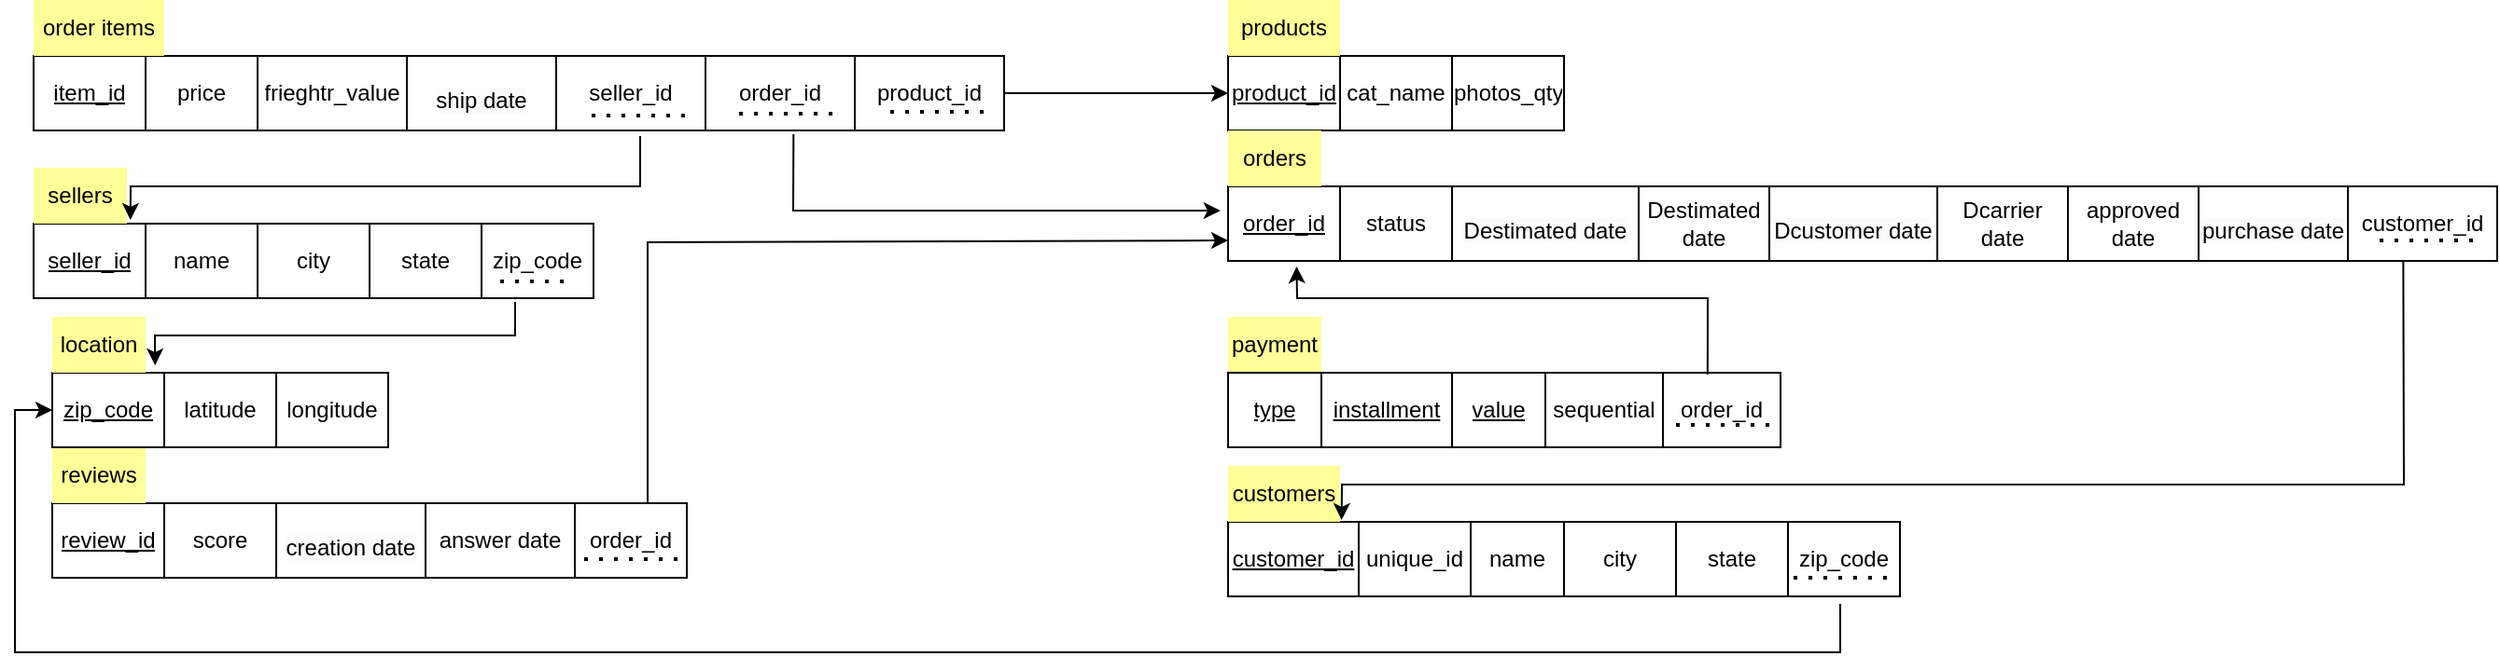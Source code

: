 <mxfile version="22.0.2" type="device">
  <diagram id="R2lEEEUBdFMjLlhIrx00" name="Page-1">
    <mxGraphModel dx="1104" dy="556" grid="1" gridSize="10" guides="1" tooltips="1" connect="1" arrows="1" fold="1" page="1" pageScale="1" pageWidth="850" pageHeight="1100" math="0" shadow="0" extFonts="Permanent Marker^https://fonts.googleapis.com/css?family=Permanent+Marker">
      <root>
        <mxCell id="0" />
        <mxCell id="1" parent="0" />
        <mxCell id="c6V0h0o9unS3Va6tx7Y9-27" value="" style="shape=table;startSize=0;container=1;collapsible=0;childLayout=tableLayout;" parent="1" vertex="1">
          <mxGeometry x="50" y="80" width="520" height="40" as="geometry" />
        </mxCell>
        <mxCell id="c6V0h0o9unS3Va6tx7Y9-28" value="" style="shape=tableRow;horizontal=0;startSize=0;swimlaneHead=0;swimlaneBody=0;strokeColor=inherit;top=0;left=0;bottom=0;right=0;collapsible=0;dropTarget=0;fillColor=none;points=[[0,0.5],[1,0.5]];portConstraint=eastwest;" parent="c6V0h0o9unS3Va6tx7Y9-27" vertex="1">
          <mxGeometry width="520" height="40" as="geometry" />
        </mxCell>
        <mxCell id="c6V0h0o9unS3Va6tx7Y9-29" value="&lt;u&gt;item_id&lt;/u&gt;" style="shape=partialRectangle;html=1;whiteSpace=wrap;connectable=0;strokeColor=inherit;overflow=hidden;fillColor=none;top=0;left=0;bottom=0;right=0;pointerEvents=1;" parent="c6V0h0o9unS3Va6tx7Y9-28" vertex="1">
          <mxGeometry width="60" height="40" as="geometry">
            <mxRectangle width="60" height="40" as="alternateBounds" />
          </mxGeometry>
        </mxCell>
        <mxCell id="c6V0h0o9unS3Va6tx7Y9-30" value="price" style="shape=partialRectangle;html=1;whiteSpace=wrap;connectable=0;strokeColor=inherit;overflow=hidden;fillColor=none;top=0;left=0;bottom=0;right=0;pointerEvents=1;" parent="c6V0h0o9unS3Va6tx7Y9-28" vertex="1">
          <mxGeometry x="60" width="60" height="40" as="geometry">
            <mxRectangle width="60" height="40" as="alternateBounds" />
          </mxGeometry>
        </mxCell>
        <mxCell id="c6V0h0o9unS3Va6tx7Y9-31" value="frieghtr_value" style="shape=partialRectangle;html=1;whiteSpace=wrap;connectable=0;strokeColor=inherit;overflow=hidden;fillColor=none;top=0;left=0;bottom=0;right=0;pointerEvents=1;" parent="c6V0h0o9unS3Va6tx7Y9-28" vertex="1">
          <mxGeometry x="120" width="80" height="40" as="geometry">
            <mxRectangle width="80" height="40" as="alternateBounds" />
          </mxGeometry>
        </mxCell>
        <mxCell id="IKlYKa3hg2DSqTSVDR_E-180" value="&#xa;&lt;span style=&quot;color: rgb(0, 0, 0); font-family: Helvetica; font-size: 12px; font-style: normal; font-variant-ligatures: normal; font-variant-caps: normal; font-weight: 400; letter-spacing: normal; orphans: 2; text-align: center; text-indent: 0px; text-transform: none; widows: 2; word-spacing: 0px; -webkit-text-stroke-width: 0px; background-color: rgb(251, 251, 251); text-decoration-thickness: initial; text-decoration-style: initial; text-decoration-color: initial; float: none; display: inline !important;&quot;&gt;ship date&lt;/span&gt;&#xa;&#xa;" style="shape=partialRectangle;html=1;whiteSpace=wrap;connectable=0;strokeColor=inherit;overflow=hidden;fillColor=none;top=0;left=0;bottom=0;right=0;pointerEvents=1;" parent="c6V0h0o9unS3Va6tx7Y9-28" vertex="1">
          <mxGeometry x="200" width="80" height="40" as="geometry">
            <mxRectangle width="80" height="40" as="alternateBounds" />
          </mxGeometry>
        </mxCell>
        <mxCell id="IKlYKa3hg2DSqTSVDR_E-200" value="seller_id" style="shape=partialRectangle;html=1;whiteSpace=wrap;connectable=0;strokeColor=inherit;overflow=hidden;fillColor=none;top=0;left=0;bottom=0;right=0;pointerEvents=1;" parent="c6V0h0o9unS3Va6tx7Y9-28" vertex="1">
          <mxGeometry x="280" width="80" height="40" as="geometry">
            <mxRectangle width="80" height="40" as="alternateBounds" />
          </mxGeometry>
        </mxCell>
        <mxCell id="IKlYKa3hg2DSqTSVDR_E-201" value="order_id" style="shape=partialRectangle;html=1;whiteSpace=wrap;connectable=0;strokeColor=inherit;overflow=hidden;fillColor=none;top=0;left=0;bottom=0;right=0;pointerEvents=1;" parent="c6V0h0o9unS3Va6tx7Y9-28" vertex="1">
          <mxGeometry x="360" width="80" height="40" as="geometry">
            <mxRectangle width="80" height="40" as="alternateBounds" />
          </mxGeometry>
        </mxCell>
        <mxCell id="IKlYKa3hg2DSqTSVDR_E-186" value="product_id" style="shape=partialRectangle;html=1;whiteSpace=wrap;connectable=0;strokeColor=inherit;overflow=hidden;fillColor=none;top=0;left=0;bottom=0;right=0;pointerEvents=1;" parent="c6V0h0o9unS3Va6tx7Y9-28" vertex="1">
          <mxGeometry x="440" width="80" height="40" as="geometry">
            <mxRectangle width="80" height="40" as="alternateBounds" />
          </mxGeometry>
        </mxCell>
        <mxCell id="c6V0h0o9unS3Va6tx7Y9-32" value="order items" style="text;html=1;strokeColor=none;fillColor=#FFFF99;align=center;verticalAlign=middle;whiteSpace=wrap;rounded=0;" parent="1" vertex="1">
          <mxGeometry x="50" y="50" width="70" height="30" as="geometry" />
        </mxCell>
        <mxCell id="c6V0h0o9unS3Va6tx7Y9-38" value="" style="shape=table;startSize=0;container=1;collapsible=0;childLayout=tableLayout;" parent="1" vertex="1">
          <mxGeometry x="50" y="170" width="300" height="40" as="geometry" />
        </mxCell>
        <mxCell id="c6V0h0o9unS3Va6tx7Y9-39" value="" style="shape=tableRow;horizontal=0;startSize=0;swimlaneHead=0;swimlaneBody=0;strokeColor=inherit;top=0;left=0;bottom=0;right=0;collapsible=0;dropTarget=0;fillColor=none;points=[[0,0.5],[1,0.5]];portConstraint=eastwest;" parent="c6V0h0o9unS3Va6tx7Y9-38" vertex="1">
          <mxGeometry width="300" height="40" as="geometry" />
        </mxCell>
        <mxCell id="c6V0h0o9unS3Va6tx7Y9-40" value="&lt;u&gt;seller_id&lt;/u&gt;" style="shape=partialRectangle;html=1;whiteSpace=wrap;connectable=0;strokeColor=inherit;overflow=hidden;fillColor=none;top=0;left=0;bottom=0;right=0;pointerEvents=1;" parent="c6V0h0o9unS3Va6tx7Y9-39" vertex="1">
          <mxGeometry width="60" height="40" as="geometry">
            <mxRectangle width="60" height="40" as="alternateBounds" />
          </mxGeometry>
        </mxCell>
        <mxCell id="c6V0h0o9unS3Va6tx7Y9-41" value="name" style="shape=partialRectangle;html=1;whiteSpace=wrap;connectable=0;strokeColor=inherit;overflow=hidden;fillColor=none;top=0;left=0;bottom=0;right=0;pointerEvents=1;" parent="c6V0h0o9unS3Va6tx7Y9-39" vertex="1">
          <mxGeometry x="60" width="60" height="40" as="geometry">
            <mxRectangle width="60" height="40" as="alternateBounds" />
          </mxGeometry>
        </mxCell>
        <mxCell id="c6V0h0o9unS3Va6tx7Y9-42" value="city" style="shape=partialRectangle;html=1;whiteSpace=wrap;connectable=0;strokeColor=inherit;overflow=hidden;fillColor=none;top=0;left=0;bottom=0;right=0;pointerEvents=1;" parent="c6V0h0o9unS3Va6tx7Y9-39" vertex="1">
          <mxGeometry x="120" width="60" height="40" as="geometry">
            <mxRectangle width="60" height="40" as="alternateBounds" />
          </mxGeometry>
        </mxCell>
        <mxCell id="c6V0h0o9unS3Va6tx7Y9-43" value="state" style="shape=partialRectangle;html=1;whiteSpace=wrap;connectable=0;strokeColor=inherit;overflow=hidden;fillColor=none;top=0;left=0;bottom=0;right=0;pointerEvents=1;" parent="c6V0h0o9unS3Va6tx7Y9-39" vertex="1">
          <mxGeometry x="180" width="60" height="40" as="geometry">
            <mxRectangle width="60" height="40" as="alternateBounds" />
          </mxGeometry>
        </mxCell>
        <mxCell id="IKlYKa3hg2DSqTSVDR_E-158" value="zip_code" style="shape=partialRectangle;html=1;whiteSpace=wrap;connectable=0;strokeColor=inherit;overflow=hidden;fillColor=none;top=0;left=0;bottom=0;right=0;pointerEvents=1;" parent="c6V0h0o9unS3Va6tx7Y9-39" vertex="1">
          <mxGeometry x="240" width="60" height="40" as="geometry">
            <mxRectangle width="60" height="40" as="alternateBounds" />
          </mxGeometry>
        </mxCell>
        <mxCell id="c6V0h0o9unS3Va6tx7Y9-44" value="sellers" style="text;html=1;strokeColor=none;fillColor=#FFFF99;align=center;verticalAlign=middle;whiteSpace=wrap;rounded=0;" parent="1" vertex="1">
          <mxGeometry x="50" y="140" width="50" height="30" as="geometry" />
        </mxCell>
        <mxCell id="c6V0h0o9unS3Va6tx7Y9-45" value="" style="shape=table;startSize=0;container=1;collapsible=0;childLayout=tableLayout;" parent="1" vertex="1">
          <mxGeometry x="690" y="80" width="180" height="40" as="geometry" />
        </mxCell>
        <mxCell id="c6V0h0o9unS3Va6tx7Y9-46" value="" style="shape=tableRow;horizontal=0;startSize=0;swimlaneHead=0;swimlaneBody=0;strokeColor=inherit;top=0;left=0;bottom=0;right=0;collapsible=0;dropTarget=0;fillColor=none;points=[[0,0.5],[1,0.5]];portConstraint=eastwest;" parent="c6V0h0o9unS3Va6tx7Y9-45" vertex="1">
          <mxGeometry width="180" height="40" as="geometry" />
        </mxCell>
        <mxCell id="c6V0h0o9unS3Va6tx7Y9-47" value="&lt;u&gt;product_id&lt;/u&gt;" style="shape=partialRectangle;html=1;whiteSpace=wrap;connectable=0;strokeColor=inherit;overflow=hidden;fillColor=none;top=0;left=0;bottom=0;right=0;pointerEvents=1;" parent="c6V0h0o9unS3Va6tx7Y9-46" vertex="1">
          <mxGeometry width="60" height="40" as="geometry">
            <mxRectangle width="60" height="40" as="alternateBounds" />
          </mxGeometry>
        </mxCell>
        <mxCell id="c6V0h0o9unS3Va6tx7Y9-50" value="cat_name" style="shape=partialRectangle;html=1;whiteSpace=wrap;connectable=0;strokeColor=inherit;overflow=hidden;fillColor=none;top=0;left=0;bottom=0;right=0;pointerEvents=1;" parent="c6V0h0o9unS3Va6tx7Y9-46" vertex="1">
          <mxGeometry x="60" width="60" height="40" as="geometry">
            <mxRectangle width="60" height="40" as="alternateBounds" />
          </mxGeometry>
        </mxCell>
        <mxCell id="c6V0h0o9unS3Va6tx7Y9-51" value="photos_qty" style="shape=partialRectangle;html=1;whiteSpace=wrap;connectable=0;strokeColor=inherit;overflow=hidden;fillColor=none;top=0;left=0;bottom=0;right=0;pointerEvents=1;" parent="c6V0h0o9unS3Va6tx7Y9-46" vertex="1">
          <mxGeometry x="120" width="60" height="40" as="geometry">
            <mxRectangle width="60" height="40" as="alternateBounds" />
          </mxGeometry>
        </mxCell>
        <mxCell id="c6V0h0o9unS3Va6tx7Y9-56" value="products" style="text;html=1;strokeColor=none;fillColor=#FFFF99;align=center;verticalAlign=middle;whiteSpace=wrap;rounded=0;" parent="1" vertex="1">
          <mxGeometry x="690" y="50" width="60" height="30" as="geometry" />
        </mxCell>
        <mxCell id="IKlYKa3hg2DSqTSVDR_E-1" value="" style="shape=table;startSize=0;container=1;collapsible=0;childLayout=tableLayout;" parent="1" vertex="1">
          <mxGeometry x="60" y="320" width="340" height="40" as="geometry" />
        </mxCell>
        <mxCell id="IKlYKa3hg2DSqTSVDR_E-2" value="" style="shape=tableRow;horizontal=0;startSize=0;swimlaneHead=0;swimlaneBody=0;strokeColor=inherit;top=0;left=0;bottom=0;right=0;collapsible=0;dropTarget=0;fillColor=none;points=[[0,0.5],[1,0.5]];portConstraint=eastwest;" parent="IKlYKa3hg2DSqTSVDR_E-1" vertex="1">
          <mxGeometry width="340" height="40" as="geometry" />
        </mxCell>
        <mxCell id="IKlYKa3hg2DSqTSVDR_E-3" value="&lt;u&gt;review_id&lt;/u&gt;" style="shape=partialRectangle;html=1;whiteSpace=wrap;connectable=0;strokeColor=inherit;overflow=hidden;fillColor=none;top=0;left=0;bottom=0;right=0;pointerEvents=1;" parent="IKlYKa3hg2DSqTSVDR_E-2" vertex="1">
          <mxGeometry width="60" height="40" as="geometry">
            <mxRectangle width="60" height="40" as="alternateBounds" />
          </mxGeometry>
        </mxCell>
        <mxCell id="IKlYKa3hg2DSqTSVDR_E-4" value="score" style="shape=partialRectangle;html=1;whiteSpace=wrap;connectable=0;strokeColor=inherit;overflow=hidden;fillColor=none;top=0;left=0;bottom=0;right=0;pointerEvents=1;" parent="IKlYKa3hg2DSqTSVDR_E-2" vertex="1">
          <mxGeometry x="60" width="60" height="40" as="geometry">
            <mxRectangle width="60" height="40" as="alternateBounds" />
          </mxGeometry>
        </mxCell>
        <mxCell id="IKlYKa3hg2DSqTSVDR_E-178" value="&#xa;&lt;span style=&quot;color: rgb(0, 0, 0); font-family: Helvetica; font-size: 12px; font-style: normal; font-variant-ligatures: normal; font-variant-caps: normal; font-weight: 400; letter-spacing: normal; orphans: 2; text-align: center; text-indent: 0px; text-transform: none; widows: 2; word-spacing: 0px; -webkit-text-stroke-width: 0px; background-color: rgb(251, 251, 251); text-decoration-thickness: initial; text-decoration-style: initial; text-decoration-color: initial; float: none; display: inline !important;&quot;&gt;creation date&lt;/span&gt;&#xa;&#xa;" style="shape=partialRectangle;html=1;whiteSpace=wrap;connectable=0;strokeColor=inherit;overflow=hidden;fillColor=none;top=0;left=0;bottom=0;right=0;pointerEvents=1;" parent="IKlYKa3hg2DSqTSVDR_E-2" vertex="1">
          <mxGeometry x="120" width="80" height="40" as="geometry">
            <mxRectangle width="80" height="40" as="alternateBounds" />
          </mxGeometry>
        </mxCell>
        <mxCell id="IKlYKa3hg2DSqTSVDR_E-179" value="answer date" style="shape=partialRectangle;html=1;whiteSpace=wrap;connectable=0;strokeColor=inherit;overflow=hidden;fillColor=none;top=0;left=0;bottom=0;right=0;pointerEvents=1;" parent="IKlYKa3hg2DSqTSVDR_E-2" vertex="1">
          <mxGeometry x="200" width="80" height="40" as="geometry">
            <mxRectangle width="80" height="40" as="alternateBounds" />
          </mxGeometry>
        </mxCell>
        <mxCell id="IKlYKa3hg2DSqTSVDR_E-206" value="order_id" style="shape=partialRectangle;html=1;whiteSpace=wrap;connectable=0;strokeColor=inherit;overflow=hidden;fillColor=none;top=0;left=0;bottom=0;right=0;pointerEvents=1;" parent="IKlYKa3hg2DSqTSVDR_E-2" vertex="1">
          <mxGeometry x="280" width="60" height="40" as="geometry">
            <mxRectangle width="60" height="40" as="alternateBounds" />
          </mxGeometry>
        </mxCell>
        <mxCell id="IKlYKa3hg2DSqTSVDR_E-5" value="reviews" style="text;html=1;strokeColor=none;fillColor=#FFFF99;align=center;verticalAlign=middle;whiteSpace=wrap;rounded=0;" parent="1" vertex="1">
          <mxGeometry x="60" y="290" width="50" height="30" as="geometry" />
        </mxCell>
        <mxCell id="IKlYKa3hg2DSqTSVDR_E-20" value="" style="shape=table;startSize=0;container=1;collapsible=0;childLayout=tableLayout;" parent="1" vertex="1">
          <mxGeometry x="690" y="150" width="680" height="40" as="geometry" />
        </mxCell>
        <mxCell id="IKlYKa3hg2DSqTSVDR_E-21" value="" style="shape=tableRow;horizontal=0;startSize=0;swimlaneHead=0;swimlaneBody=0;strokeColor=inherit;top=0;left=0;bottom=0;right=0;collapsible=0;dropTarget=0;fillColor=none;points=[[0,0.5],[1,0.5]];portConstraint=eastwest;" parent="IKlYKa3hg2DSqTSVDR_E-20" vertex="1">
          <mxGeometry width="680" height="40" as="geometry" />
        </mxCell>
        <mxCell id="IKlYKa3hg2DSqTSVDR_E-22" value="&lt;u&gt;order_id&lt;/u&gt;" style="shape=partialRectangle;html=1;whiteSpace=wrap;connectable=0;strokeColor=inherit;overflow=hidden;fillColor=none;top=0;left=0;bottom=0;right=0;pointerEvents=1;" parent="IKlYKa3hg2DSqTSVDR_E-21" vertex="1">
          <mxGeometry width="60" height="40" as="geometry">
            <mxRectangle width="60" height="40" as="alternateBounds" />
          </mxGeometry>
        </mxCell>
        <mxCell id="IKlYKa3hg2DSqTSVDR_E-23" value="status" style="shape=partialRectangle;html=1;whiteSpace=wrap;connectable=0;strokeColor=inherit;overflow=hidden;fillColor=none;top=0;left=0;bottom=0;right=0;pointerEvents=1;" parent="IKlYKa3hg2DSqTSVDR_E-21" vertex="1">
          <mxGeometry x="60" width="60" height="40" as="geometry">
            <mxRectangle width="60" height="40" as="alternateBounds" />
          </mxGeometry>
        </mxCell>
        <mxCell id="IKlYKa3hg2DSqTSVDR_E-169" value="&#xa;&lt;span style=&quot;color: rgb(0, 0, 0); font-family: Helvetica; font-size: 12px; font-style: normal; font-variant-ligatures: normal; font-variant-caps: normal; font-weight: 400; letter-spacing: normal; orphans: 2; text-align: center; text-indent: 0px; text-transform: none; widows: 2; word-spacing: 0px; -webkit-text-stroke-width: 0px; background-color: rgb(251, 251, 251); text-decoration-thickness: initial; text-decoration-style: initial; text-decoration-color: initial; float: none; display: inline !important;&quot;&gt;Destimated date&lt;/span&gt;&#xa;&#xa;" style="shape=partialRectangle;html=1;whiteSpace=wrap;connectable=0;strokeColor=inherit;overflow=hidden;fillColor=none;top=0;left=0;bottom=0;right=0;pointerEvents=1;" parent="IKlYKa3hg2DSqTSVDR_E-21" vertex="1">
          <mxGeometry x="120" width="100" height="40" as="geometry">
            <mxRectangle width="100" height="40" as="alternateBounds" />
          </mxGeometry>
        </mxCell>
        <mxCell id="IKlYKa3hg2DSqTSVDR_E-170" value="Destimated date" style="shape=partialRectangle;html=1;whiteSpace=wrap;connectable=0;strokeColor=inherit;overflow=hidden;fillColor=none;top=0;left=0;bottom=0;right=0;pointerEvents=1;" parent="IKlYKa3hg2DSqTSVDR_E-21" vertex="1">
          <mxGeometry x="220" width="70" height="40" as="geometry">
            <mxRectangle width="70" height="40" as="alternateBounds" />
          </mxGeometry>
        </mxCell>
        <mxCell id="IKlYKa3hg2DSqTSVDR_E-171" value="&#xa;&lt;span style=&quot;color: rgb(0, 0, 0); font-family: Helvetica; font-size: 12px; font-style: normal; font-variant-ligatures: normal; font-variant-caps: normal; font-weight: 400; letter-spacing: normal; orphans: 2; text-align: center; text-indent: 0px; text-transform: none; widows: 2; word-spacing: 0px; -webkit-text-stroke-width: 0px; background-color: rgb(251, 251, 251); text-decoration-thickness: initial; text-decoration-style: initial; text-decoration-color: initial; float: none; display: inline !important;&quot;&gt;Dcustomer date&lt;/span&gt;&#xa;&#xa;" style="shape=partialRectangle;html=1;whiteSpace=wrap;connectable=0;strokeColor=inherit;overflow=hidden;fillColor=none;top=0;left=0;bottom=0;right=0;pointerEvents=1;" parent="IKlYKa3hg2DSqTSVDR_E-21" vertex="1">
          <mxGeometry x="290" width="90" height="40" as="geometry">
            <mxRectangle width="90" height="40" as="alternateBounds" />
          </mxGeometry>
        </mxCell>
        <mxCell id="IKlYKa3hg2DSqTSVDR_E-172" value="Dcarrier date" style="shape=partialRectangle;html=1;whiteSpace=wrap;connectable=0;strokeColor=inherit;overflow=hidden;fillColor=none;top=0;left=0;bottom=0;right=0;pointerEvents=1;" parent="IKlYKa3hg2DSqTSVDR_E-21" vertex="1">
          <mxGeometry x="380" width="70" height="40" as="geometry">
            <mxRectangle width="70" height="40" as="alternateBounds" />
          </mxGeometry>
        </mxCell>
        <mxCell id="IKlYKa3hg2DSqTSVDR_E-174" value="approved date" style="shape=partialRectangle;html=1;whiteSpace=wrap;connectable=0;strokeColor=inherit;overflow=hidden;fillColor=none;top=0;left=0;bottom=0;right=0;pointerEvents=1;" parent="IKlYKa3hg2DSqTSVDR_E-21" vertex="1">
          <mxGeometry x="450" width="70" height="40" as="geometry">
            <mxRectangle width="70" height="40" as="alternateBounds" />
          </mxGeometry>
        </mxCell>
        <mxCell id="IKlYKa3hg2DSqTSVDR_E-173" value="&#xa;&lt;span style=&quot;color: rgb(0, 0, 0); font-family: Helvetica; font-size: 12px; font-style: normal; font-variant-ligatures: normal; font-variant-caps: normal; font-weight: 400; letter-spacing: normal; orphans: 2; text-align: center; text-indent: 0px; text-transform: none; widows: 2; word-spacing: 0px; -webkit-text-stroke-width: 0px; background-color: rgb(251, 251, 251); text-decoration-thickness: initial; text-decoration-style: initial; text-decoration-color: initial; float: none; display: inline !important;&quot;&gt;purchase date&lt;/span&gt;&#xa;&#xa;" style="shape=partialRectangle;html=1;whiteSpace=wrap;connectable=0;strokeColor=inherit;overflow=hidden;fillColor=none;top=0;left=0;bottom=0;right=0;pointerEvents=1;" parent="IKlYKa3hg2DSqTSVDR_E-21" vertex="1">
          <mxGeometry x="520" width="80" height="40" as="geometry">
            <mxRectangle width="80" height="40" as="alternateBounds" />
          </mxGeometry>
        </mxCell>
        <mxCell id="IKlYKa3hg2DSqTSVDR_E-211" value="customer_id" style="shape=partialRectangle;html=1;whiteSpace=wrap;connectable=0;strokeColor=inherit;overflow=hidden;fillColor=none;top=0;left=0;bottom=0;right=0;pointerEvents=1;" parent="IKlYKa3hg2DSqTSVDR_E-21" vertex="1">
          <mxGeometry x="600" width="80" height="40" as="geometry">
            <mxRectangle width="80" height="40" as="alternateBounds" />
          </mxGeometry>
        </mxCell>
        <mxCell id="IKlYKa3hg2DSqTSVDR_E-24" value="orders" style="text;html=1;strokeColor=none;fillColor=#FFFF99;align=center;verticalAlign=middle;whiteSpace=wrap;rounded=0;" parent="1" vertex="1">
          <mxGeometry x="690" y="120" width="50" height="30" as="geometry" />
        </mxCell>
        <mxCell id="IKlYKa3hg2DSqTSVDR_E-51" value="" style="shape=table;startSize=0;container=1;collapsible=0;childLayout=tableLayout;" parent="1" vertex="1">
          <mxGeometry x="60" y="250" width="180" height="40" as="geometry" />
        </mxCell>
        <mxCell id="IKlYKa3hg2DSqTSVDR_E-52" value="" style="shape=tableRow;horizontal=0;startSize=0;swimlaneHead=0;swimlaneBody=0;strokeColor=inherit;top=0;left=0;bottom=0;right=0;collapsible=0;dropTarget=0;fillColor=none;points=[[0,0.5],[1,0.5]];portConstraint=eastwest;" parent="IKlYKa3hg2DSqTSVDR_E-51" vertex="1">
          <mxGeometry width="180" height="40" as="geometry" />
        </mxCell>
        <mxCell id="IKlYKa3hg2DSqTSVDR_E-53" value="&lt;u&gt;zip_code&lt;/u&gt;" style="shape=partialRectangle;html=1;whiteSpace=wrap;connectable=0;strokeColor=inherit;overflow=hidden;fillColor=none;top=0;left=0;bottom=0;right=0;pointerEvents=1;" parent="IKlYKa3hg2DSqTSVDR_E-52" vertex="1">
          <mxGeometry width="60" height="40" as="geometry">
            <mxRectangle width="60" height="40" as="alternateBounds" />
          </mxGeometry>
        </mxCell>
        <mxCell id="IKlYKa3hg2DSqTSVDR_E-56" value="latitude" style="shape=partialRectangle;html=1;whiteSpace=wrap;connectable=0;strokeColor=inherit;overflow=hidden;fillColor=none;top=0;left=0;bottom=0;right=0;pointerEvents=1;" parent="IKlYKa3hg2DSqTSVDR_E-52" vertex="1">
          <mxGeometry x="60" width="60" height="40" as="geometry">
            <mxRectangle width="60" height="40" as="alternateBounds" />
          </mxGeometry>
        </mxCell>
        <mxCell id="IKlYKa3hg2DSqTSVDR_E-57" value="longitude" style="shape=partialRectangle;html=1;whiteSpace=wrap;connectable=0;strokeColor=inherit;overflow=hidden;fillColor=none;top=0;left=0;bottom=0;right=0;pointerEvents=1;" parent="IKlYKa3hg2DSqTSVDR_E-52" vertex="1">
          <mxGeometry x="120" width="60" height="40" as="geometry">
            <mxRectangle width="60" height="40" as="alternateBounds" />
          </mxGeometry>
        </mxCell>
        <mxCell id="IKlYKa3hg2DSqTSVDR_E-58" value="location" style="text;html=1;strokeColor=none;fillColor=#FFFF99;align=center;verticalAlign=middle;whiteSpace=wrap;rounded=0;" parent="1" vertex="1">
          <mxGeometry x="60" y="220" width="50" height="30" as="geometry" />
        </mxCell>
        <mxCell id="IKlYKa3hg2DSqTSVDR_E-59" value="" style="shape=table;startSize=0;container=1;collapsible=0;childLayout=tableLayout;" parent="1" vertex="1">
          <mxGeometry x="690" y="330" width="360" height="40" as="geometry" />
        </mxCell>
        <mxCell id="IKlYKa3hg2DSqTSVDR_E-60" value="" style="shape=tableRow;horizontal=0;startSize=0;swimlaneHead=0;swimlaneBody=0;strokeColor=inherit;top=0;left=0;bottom=0;right=0;collapsible=0;dropTarget=0;fillColor=none;points=[[0,0.5],[1,0.5]];portConstraint=eastwest;" parent="IKlYKa3hg2DSqTSVDR_E-59" vertex="1">
          <mxGeometry width="360" height="40" as="geometry" />
        </mxCell>
        <mxCell id="IKlYKa3hg2DSqTSVDR_E-61" value="&lt;u&gt;customer_id&lt;/u&gt;" style="shape=partialRectangle;html=1;whiteSpace=wrap;connectable=0;strokeColor=inherit;overflow=hidden;fillColor=none;top=0;left=0;bottom=0;right=0;pointerEvents=1;" parent="IKlYKa3hg2DSqTSVDR_E-60" vertex="1">
          <mxGeometry width="70" height="40" as="geometry">
            <mxRectangle width="70" height="40" as="alternateBounds" />
          </mxGeometry>
        </mxCell>
        <mxCell id="IKlYKa3hg2DSqTSVDR_E-62" value="unique_id" style="shape=partialRectangle;html=1;whiteSpace=wrap;connectable=0;strokeColor=inherit;overflow=hidden;fillColor=none;top=0;left=0;bottom=0;right=0;pointerEvents=1;" parent="IKlYKa3hg2DSqTSVDR_E-60" vertex="1">
          <mxGeometry x="70" width="60" height="40" as="geometry">
            <mxRectangle width="60" height="40" as="alternateBounds" />
          </mxGeometry>
        </mxCell>
        <mxCell id="IKlYKa3hg2DSqTSVDR_E-63" value="name" style="shape=partialRectangle;html=1;whiteSpace=wrap;connectable=0;strokeColor=inherit;overflow=hidden;fillColor=none;top=0;left=0;bottom=0;right=0;pointerEvents=1;" parent="IKlYKa3hg2DSqTSVDR_E-60" vertex="1">
          <mxGeometry x="130" width="50" height="40" as="geometry">
            <mxRectangle width="50" height="40" as="alternateBounds" />
          </mxGeometry>
        </mxCell>
        <mxCell id="IKlYKa3hg2DSqTSVDR_E-64" value="city" style="shape=partialRectangle;html=1;whiteSpace=wrap;connectable=0;strokeColor=inherit;overflow=hidden;fillColor=none;top=0;left=0;bottom=0;right=0;pointerEvents=1;" parent="IKlYKa3hg2DSqTSVDR_E-60" vertex="1">
          <mxGeometry x="180" width="60" height="40" as="geometry">
            <mxRectangle width="60" height="40" as="alternateBounds" />
          </mxGeometry>
        </mxCell>
        <mxCell id="IKlYKa3hg2DSqTSVDR_E-65" value="state" style="shape=partialRectangle;html=1;whiteSpace=wrap;connectable=0;strokeColor=inherit;overflow=hidden;fillColor=none;top=0;left=0;bottom=0;right=0;pointerEvents=1;" parent="IKlYKa3hg2DSqTSVDR_E-60" vertex="1">
          <mxGeometry x="240" width="60" height="40" as="geometry">
            <mxRectangle width="60" height="40" as="alternateBounds" />
          </mxGeometry>
        </mxCell>
        <mxCell id="IKlYKa3hg2DSqTSVDR_E-161" value="zip_code" style="shape=partialRectangle;html=1;whiteSpace=wrap;connectable=0;strokeColor=inherit;overflow=hidden;fillColor=none;top=0;left=0;bottom=0;right=0;pointerEvents=1;" parent="IKlYKa3hg2DSqTSVDR_E-60" vertex="1">
          <mxGeometry x="300" width="60" height="40" as="geometry">
            <mxRectangle width="60" height="40" as="alternateBounds" />
          </mxGeometry>
        </mxCell>
        <mxCell id="IKlYKa3hg2DSqTSVDR_E-66" value="customers" style="text;html=1;strokeColor=none;fillColor=#FFFF99;align=center;verticalAlign=middle;whiteSpace=wrap;rounded=0;" parent="1" vertex="1">
          <mxGeometry x="690" y="300" width="60" height="30" as="geometry" />
        </mxCell>
        <mxCell id="IKlYKa3hg2DSqTSVDR_E-73" value="payment" style="text;html=1;strokeColor=none;fillColor=#FFFF99;align=center;verticalAlign=middle;whiteSpace=wrap;rounded=0;" parent="1" vertex="1">
          <mxGeometry x="690" y="220" width="50" height="30" as="geometry" />
        </mxCell>
        <mxCell id="IKlYKa3hg2DSqTSVDR_E-159" value="" style="endArrow=none;dashed=1;html=1;dashPattern=1 3;strokeWidth=2;rounded=0;" parent="1" edge="1">
          <mxGeometry width="50" height="50" relative="1" as="geometry">
            <mxPoint x="300" y="201" as="sourcePoint" />
            <mxPoint x="340" y="201" as="targetPoint" />
          </mxGeometry>
        </mxCell>
        <mxCell id="IKlYKa3hg2DSqTSVDR_E-162" value="" style="endArrow=classic;html=1;rounded=0;exitX=0.911;exitY=1.1;exitDx=0;exitDy=0;exitPerimeter=0;entryX=0;entryY=0.5;entryDx=0;entryDy=0;" parent="1" source="IKlYKa3hg2DSqTSVDR_E-60" target="IKlYKa3hg2DSqTSVDR_E-52" edge="1">
          <mxGeometry width="50" height="50" relative="1" as="geometry">
            <mxPoint x="400" y="460" as="sourcePoint" />
            <mxPoint x="450" y="410" as="targetPoint" />
            <Array as="points">
              <mxPoint x="1018" y="400" />
              <mxPoint x="40" y="400" />
              <mxPoint x="40" y="270" />
            </Array>
          </mxGeometry>
        </mxCell>
        <mxCell id="IKlYKa3hg2DSqTSVDR_E-67" value="" style="shape=table;startSize=0;container=1;collapsible=0;childLayout=tableLayout;" parent="1" vertex="1">
          <mxGeometry x="690" y="250" width="296" height="40" as="geometry" />
        </mxCell>
        <mxCell id="IKlYKa3hg2DSqTSVDR_E-68" value="" style="shape=tableRow;horizontal=0;startSize=0;swimlaneHead=0;swimlaneBody=0;strokeColor=inherit;top=0;left=0;bottom=0;right=0;collapsible=0;dropTarget=0;fillColor=none;points=[[0,0.5],[1,0.5]];portConstraint=eastwest;" parent="IKlYKa3hg2DSqTSVDR_E-67" vertex="1">
          <mxGeometry width="296" height="40" as="geometry" />
        </mxCell>
        <mxCell id="IKlYKa3hg2DSqTSVDR_E-70" value="&lt;u&gt;type&lt;/u&gt;" style="shape=partialRectangle;html=1;whiteSpace=wrap;connectable=0;strokeColor=inherit;overflow=hidden;fillColor=none;top=0;left=0;bottom=0;right=0;pointerEvents=1;" parent="IKlYKa3hg2DSqTSVDR_E-68" vertex="1">
          <mxGeometry width="50" height="40" as="geometry">
            <mxRectangle width="50" height="40" as="alternateBounds" />
          </mxGeometry>
        </mxCell>
        <mxCell id="IKlYKa3hg2DSqTSVDR_E-71" value="&lt;u&gt;installment&lt;/u&gt;" style="shape=partialRectangle;html=1;whiteSpace=wrap;connectable=0;strokeColor=inherit;overflow=hidden;fillColor=none;top=0;left=0;bottom=0;right=0;pointerEvents=1;" parent="IKlYKa3hg2DSqTSVDR_E-68" vertex="1">
          <mxGeometry x="50" width="70" height="40" as="geometry">
            <mxRectangle width="70" height="40" as="alternateBounds" />
          </mxGeometry>
        </mxCell>
        <mxCell id="IKlYKa3hg2DSqTSVDR_E-72" value="&lt;u&gt;value&lt;/u&gt;" style="shape=partialRectangle;html=1;whiteSpace=wrap;connectable=0;strokeColor=inherit;overflow=hidden;fillColor=none;top=0;left=0;bottom=0;right=0;pointerEvents=1;" parent="IKlYKa3hg2DSqTSVDR_E-68" vertex="1">
          <mxGeometry x="120" width="50" height="40" as="geometry">
            <mxRectangle width="50" height="40" as="alternateBounds" />
          </mxGeometry>
        </mxCell>
        <mxCell id="IKlYKa3hg2DSqTSVDR_E-183" value="sequential" style="shape=partialRectangle;html=1;whiteSpace=wrap;connectable=0;strokeColor=inherit;overflow=hidden;fillColor=none;top=0;left=0;bottom=0;right=0;pointerEvents=1;" parent="IKlYKa3hg2DSqTSVDR_E-68" vertex="1">
          <mxGeometry x="170" width="63" height="40" as="geometry">
            <mxRectangle width="63" height="40" as="alternateBounds" />
          </mxGeometry>
        </mxCell>
        <mxCell id="IKlYKa3hg2DSqTSVDR_E-189" value="order_id" style="shape=partialRectangle;html=1;whiteSpace=wrap;connectable=0;strokeColor=inherit;overflow=hidden;fillColor=none;top=0;left=0;bottom=0;right=0;pointerEvents=1;" parent="IKlYKa3hg2DSqTSVDR_E-68" vertex="1">
          <mxGeometry x="233" width="63" height="40" as="geometry">
            <mxRectangle width="63" height="40" as="alternateBounds" />
          </mxGeometry>
        </mxCell>
        <mxCell id="IKlYKa3hg2DSqTSVDR_E-185" value="" style="endArrow=classic;html=1;rounded=0;exitX=0.86;exitY=1.05;exitDx=0;exitDy=0;entryX=0.306;entryY=-0.1;entryDx=0;entryDy=0;entryPerimeter=0;exitPerimeter=0;" parent="1" source="c6V0h0o9unS3Va6tx7Y9-39" target="IKlYKa3hg2DSqTSVDR_E-52" edge="1">
          <mxGeometry width="50" height="50" relative="1" as="geometry">
            <mxPoint x="360" y="260" as="sourcePoint" />
            <mxPoint x="120" y="400" as="targetPoint" />
            <Array as="points">
              <mxPoint x="308" y="230" />
              <mxPoint x="115" y="230" />
            </Array>
          </mxGeometry>
        </mxCell>
        <mxCell id="IKlYKa3hg2DSqTSVDR_E-187" value="" style="endArrow=classic;html=1;rounded=0;entryX=0;entryY=0.5;entryDx=0;entryDy=0;exitX=1;exitY=0.5;exitDx=0;exitDy=0;" parent="1" source="c6V0h0o9unS3Va6tx7Y9-28" target="c6V0h0o9unS3Va6tx7Y9-46" edge="1">
          <mxGeometry width="50" height="50" relative="1" as="geometry">
            <mxPoint x="430" y="100" as="sourcePoint" />
            <mxPoint x="470" y="50" as="targetPoint" />
          </mxGeometry>
        </mxCell>
        <mxCell id="IKlYKa3hg2DSqTSVDR_E-188" value="" style="endArrow=none;dashed=1;html=1;dashPattern=1 3;strokeWidth=2;rounded=0;" parent="1" edge="1">
          <mxGeometry width="50" height="50" relative="1" as="geometry">
            <mxPoint x="509" y="110" as="sourcePoint" />
            <mxPoint x="559" y="110" as="targetPoint" />
          </mxGeometry>
        </mxCell>
        <mxCell id="IKlYKa3hg2DSqTSVDR_E-190" value="" style="endArrow=classic;html=1;rounded=0;entryX=0.054;entryY=1.075;entryDx=0;entryDy=0;entryPerimeter=0;exitX=0.868;exitY=0.025;exitDx=0;exitDy=0;exitPerimeter=0;" parent="1" source="IKlYKa3hg2DSqTSVDR_E-68" target="IKlYKa3hg2DSqTSVDR_E-21" edge="1">
          <mxGeometry width="50" height="50" relative="1" as="geometry">
            <mxPoint x="786" y="321" as="sourcePoint" />
            <mxPoint x="586" y="214" as="targetPoint" />
            <Array as="points">
              <mxPoint x="947" y="210" />
              <mxPoint x="727" y="210" />
            </Array>
          </mxGeometry>
        </mxCell>
        <mxCell id="IKlYKa3hg2DSqTSVDR_E-198" value="" style="endArrow=none;dashed=1;html=1;dashPattern=1 3;strokeWidth=2;rounded=0;" parent="1" edge="1">
          <mxGeometry width="50" height="50" relative="1" as="geometry">
            <mxPoint x="930" y="278" as="sourcePoint" />
            <mxPoint x="980" y="278" as="targetPoint" />
          </mxGeometry>
        </mxCell>
        <mxCell id="IKlYKa3hg2DSqTSVDR_E-203" value="" style="endArrow=classic;html=1;rounded=0;exitX=0.783;exitY=1.05;exitDx=0;exitDy=0;exitPerimeter=0;entryX=-0.006;entryY=0.325;entryDx=0;entryDy=0;entryPerimeter=0;" parent="1" source="c6V0h0o9unS3Va6tx7Y9-28" target="IKlYKa3hg2DSqTSVDR_E-21" edge="1">
          <mxGeometry width="50" height="50" relative="1" as="geometry">
            <mxPoint x="701.16" y="267" as="sourcePoint" />
            <mxPoint x="470" y="310" as="targetPoint" />
            <Array as="points">
              <mxPoint x="457" y="163" />
            </Array>
          </mxGeometry>
        </mxCell>
        <mxCell id="IKlYKa3hg2DSqTSVDR_E-204" value="" style="endArrow=none;dashed=1;html=1;dashPattern=1 3;strokeWidth=2;rounded=0;" parent="1" edge="1">
          <mxGeometry width="50" height="50" relative="1" as="geometry">
            <mxPoint x="428" y="111" as="sourcePoint" />
            <mxPoint x="478" y="111" as="targetPoint" />
          </mxGeometry>
        </mxCell>
        <mxCell id="IKlYKa3hg2DSqTSVDR_E-205" value="" style="endArrow=none;dashed=1;html=1;dashPattern=1 3;strokeWidth=2;rounded=0;" parent="1" edge="1">
          <mxGeometry width="50" height="50" relative="1" as="geometry">
            <mxPoint x="349" y="112" as="sourcePoint" />
            <mxPoint x="399" y="112" as="targetPoint" />
          </mxGeometry>
        </mxCell>
        <mxCell id="IKlYKa3hg2DSqTSVDR_E-207" value="" style="endArrow=none;dashed=1;html=1;dashPattern=1 3;strokeWidth=2;rounded=0;" parent="1" edge="1">
          <mxGeometry width="50" height="50" relative="1" as="geometry">
            <mxPoint x="345" y="350" as="sourcePoint" />
            <mxPoint x="395" y="350" as="targetPoint" />
          </mxGeometry>
        </mxCell>
        <mxCell id="IKlYKa3hg2DSqTSVDR_E-208" value="" style="endArrow=classic;html=1;rounded=0;entryX=0;entryY=0.725;entryDx=0;entryDy=0;entryPerimeter=0;" parent="1" target="IKlYKa3hg2DSqTSVDR_E-21" edge="1">
          <mxGeometry width="50" height="50" relative="1" as="geometry">
            <mxPoint x="379" y="320" as="sourcePoint" />
            <mxPoint x="690.0" y="179" as="targetPoint" />
            <Array as="points">
              <mxPoint x="379" y="180" />
            </Array>
          </mxGeometry>
        </mxCell>
        <mxCell id="IKlYKa3hg2DSqTSVDR_E-209" value="" style="endArrow=classic;html=1;rounded=0;entryX=0.169;entryY=-0.025;entryDx=0;entryDy=0;entryPerimeter=0;exitX=0.926;exitY=1;exitDx=0;exitDy=0;exitPerimeter=0;" parent="1" source="IKlYKa3hg2DSqTSVDR_E-21" target="IKlYKa3hg2DSqTSVDR_E-60" edge="1">
          <mxGeometry width="50" height="50" relative="1" as="geometry">
            <mxPoint x="1310" y="200" as="sourcePoint" />
            <mxPoint x="1060" y="241" as="targetPoint" />
            <Array as="points">
              <mxPoint x="1320" y="310" />
              <mxPoint x="751" y="310" />
            </Array>
          </mxGeometry>
        </mxCell>
        <mxCell id="IKlYKa3hg2DSqTSVDR_E-210" value="" style="endArrow=none;dashed=1;html=1;dashPattern=1 3;strokeWidth=2;rounded=0;" parent="1" edge="1">
          <mxGeometry width="50" height="50" relative="1" as="geometry">
            <mxPoint x="993" y="360" as="sourcePoint" />
            <mxPoint x="1043" y="360" as="targetPoint" />
          </mxGeometry>
        </mxCell>
        <mxCell id="IKlYKa3hg2DSqTSVDR_E-212" value="" style="endArrow=none;dashed=1;html=1;dashPattern=1 3;strokeWidth=2;rounded=0;" parent="1" edge="1">
          <mxGeometry width="50" height="50" relative="1" as="geometry">
            <mxPoint x="1307" y="179" as="sourcePoint" />
            <mxPoint x="1357" y="179" as="targetPoint" />
          </mxGeometry>
        </mxCell>
        <mxCell id="IKlYKa3hg2DSqTSVDR_E-213" value="" style="endArrow=classic;html=1;rounded=0;exitX=0.625;exitY=1.075;exitDx=0;exitDy=0;exitPerimeter=0;entryX=0.173;entryY=-0.05;entryDx=0;entryDy=0;entryPerimeter=0;" parent="1" source="c6V0h0o9unS3Va6tx7Y9-28" target="c6V0h0o9unS3Va6tx7Y9-39" edge="1">
          <mxGeometry width="50" height="50" relative="1" as="geometry">
            <mxPoint x="510" y="320" as="sourcePoint" />
            <mxPoint x="110" y="170" as="targetPoint" />
            <Array as="points">
              <mxPoint x="375" y="150" />
              <mxPoint x="102" y="150" />
            </Array>
          </mxGeometry>
        </mxCell>
      </root>
    </mxGraphModel>
  </diagram>
</mxfile>
